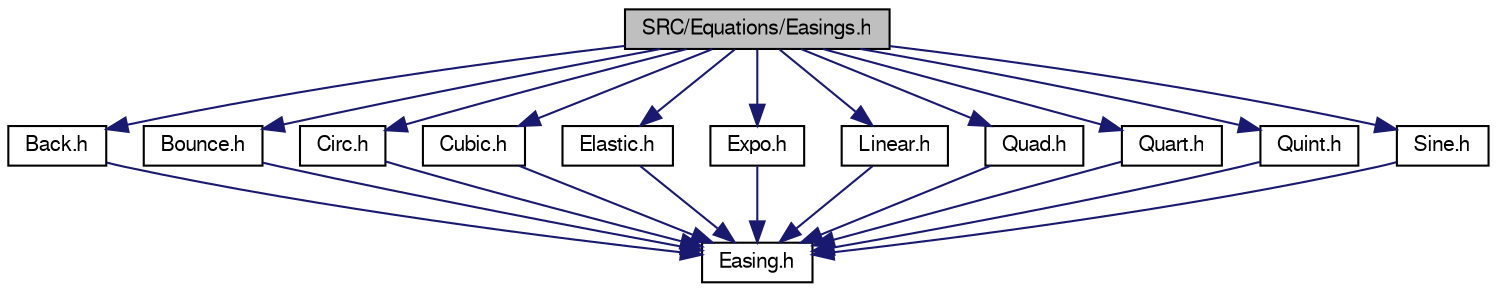digraph "SRC/Equations/Easings.h"
{
  bgcolor="transparent";
  edge [fontname="FreeSans",fontsize="10",labelfontname="FreeSans",labelfontsize="10"];
  node [fontname="FreeSans",fontsize="10",shape=record];
  Node1 [label="SRC/Equations/Easings.h",height=0.2,width=0.4,color="black", fillcolor="grey75", style="filled" fontcolor="black"];
  Node1 -> Node2 [color="midnightblue",fontsize="10",style="solid",fontname="FreeSans"];
  Node2 [label="Back.h",height=0.2,width=0.4,color="black",URL="$Back_8h.html"];
  Node2 -> Node3 [color="midnightblue",fontsize="10",style="solid",fontname="FreeSans"];
  Node3 [label="Easing.h",height=0.2,width=0.4,color="black",URL="$Easing_8h.html"];
  Node1 -> Node4 [color="midnightblue",fontsize="10",style="solid",fontname="FreeSans"];
  Node4 [label="Bounce.h",height=0.2,width=0.4,color="black",URL="$Bounce_8h.html"];
  Node4 -> Node3 [color="midnightblue",fontsize="10",style="solid",fontname="FreeSans"];
  Node1 -> Node5 [color="midnightblue",fontsize="10",style="solid",fontname="FreeSans"];
  Node5 [label="Circ.h",height=0.2,width=0.4,color="black",URL="$Circ_8h.html"];
  Node5 -> Node3 [color="midnightblue",fontsize="10",style="solid",fontname="FreeSans"];
  Node1 -> Node6 [color="midnightblue",fontsize="10",style="solid",fontname="FreeSans"];
  Node6 [label="Cubic.h",height=0.2,width=0.4,color="black",URL="$Cubic_8h.html"];
  Node6 -> Node3 [color="midnightblue",fontsize="10",style="solid",fontname="FreeSans"];
  Node1 -> Node7 [color="midnightblue",fontsize="10",style="solid",fontname="FreeSans"];
  Node7 [label="Elastic.h",height=0.2,width=0.4,color="black",URL="$Elastic_8h.html"];
  Node7 -> Node3 [color="midnightblue",fontsize="10",style="solid",fontname="FreeSans"];
  Node1 -> Node8 [color="midnightblue",fontsize="10",style="solid",fontname="FreeSans"];
  Node8 [label="Expo.h",height=0.2,width=0.4,color="black",URL="$Expo_8h.html"];
  Node8 -> Node3 [color="midnightblue",fontsize="10",style="solid",fontname="FreeSans"];
  Node1 -> Node9 [color="midnightblue",fontsize="10",style="solid",fontname="FreeSans"];
  Node9 [label="Linear.h",height=0.2,width=0.4,color="black",URL="$Linear_8h.html"];
  Node9 -> Node3 [color="midnightblue",fontsize="10",style="solid",fontname="FreeSans"];
  Node1 -> Node10 [color="midnightblue",fontsize="10",style="solid",fontname="FreeSans"];
  Node10 [label="Quad.h",height=0.2,width=0.4,color="black",URL="$Quad_8h.html"];
  Node10 -> Node3 [color="midnightblue",fontsize="10",style="solid",fontname="FreeSans"];
  Node1 -> Node11 [color="midnightblue",fontsize="10",style="solid",fontname="FreeSans"];
  Node11 [label="Quart.h",height=0.2,width=0.4,color="black",URL="$Quart_8h.html"];
  Node11 -> Node3 [color="midnightblue",fontsize="10",style="solid",fontname="FreeSans"];
  Node1 -> Node12 [color="midnightblue",fontsize="10",style="solid",fontname="FreeSans"];
  Node12 [label="Quint.h",height=0.2,width=0.4,color="black",URL="$Quint_8h.html"];
  Node12 -> Node3 [color="midnightblue",fontsize="10",style="solid",fontname="FreeSans"];
  Node1 -> Node13 [color="midnightblue",fontsize="10",style="solid",fontname="FreeSans"];
  Node13 [label="Sine.h",height=0.2,width=0.4,color="black",URL="$Sine_8h.html"];
  Node13 -> Node3 [color="midnightblue",fontsize="10",style="solid",fontname="FreeSans"];
}
